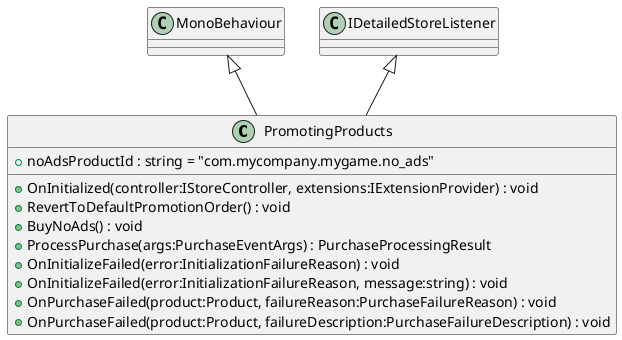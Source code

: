 @startuml
class PromotingProducts {
    + noAdsProductId : string = "com.mycompany.mygame.no_ads"
    + OnInitialized(controller:IStoreController, extensions:IExtensionProvider) : void
    + RevertToDefaultPromotionOrder() : void
    + BuyNoAds() : void
    + ProcessPurchase(args:PurchaseEventArgs) : PurchaseProcessingResult
    + OnInitializeFailed(error:InitializationFailureReason) : void
    + OnInitializeFailed(error:InitializationFailureReason, message:string) : void
    + OnPurchaseFailed(product:Product, failureReason:PurchaseFailureReason) : void
    + OnPurchaseFailed(product:Product, failureDescription:PurchaseFailureDescription) : void
}
MonoBehaviour <|-- PromotingProducts
IDetailedStoreListener <|-- PromotingProducts
@enduml
